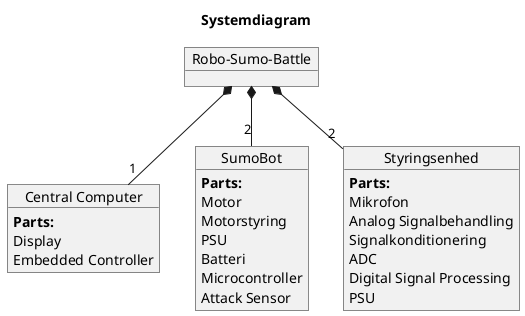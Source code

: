 @startuml
skinparam BackgroundColor transparent

title Systemdiagram

object "Robo-Sumo-Battle" as system

object "Central Computer" as central_computer
    central_computer : <b>Parts:</b>
    central_computer : Display
    central_computer : Embedded Controller
object "SumoBot" as sumobot
    sumobot : <b>Parts:</b>
    sumobot : Motor
    sumobot : Motorstyring
    sumobot : PSU
    sumobot : Batteri
    sumobot : Microcontroller
    sumobot : Attack Sensor
object "Styringsenhed" as styringsenhed
    styringsenhed : <b>Parts:</b>
    styringsenhed : Mikrofon
    styringsenhed : Analog Signalbehandling
    styringsenhed : Signalkonditionering
    styringsenhed : ADC
    styringsenhed : Digital Signal Processing
    styringsenhed : PSU
    
system *--"1" central_computer
system *--"2" styringsenhed
system *--"2" sumobot




@enduml